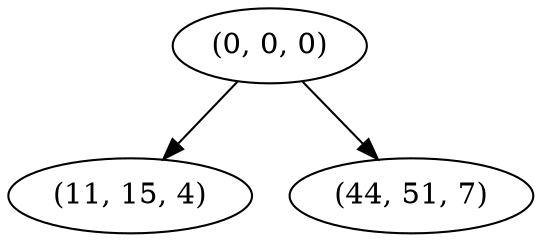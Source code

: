 digraph tree {
    "(0, 0, 0)";
    "(11, 15, 4)";
    "(44, 51, 7)";
    "(0, 0, 0)" -> "(11, 15, 4)";
    "(0, 0, 0)" -> "(44, 51, 7)";
}
